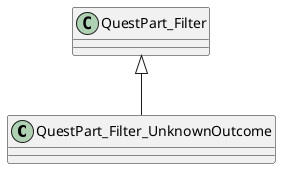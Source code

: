 @startuml
class QuestPart_Filter_UnknownOutcome {
}
QuestPart_Filter <|-- QuestPart_Filter_UnknownOutcome
@enduml
